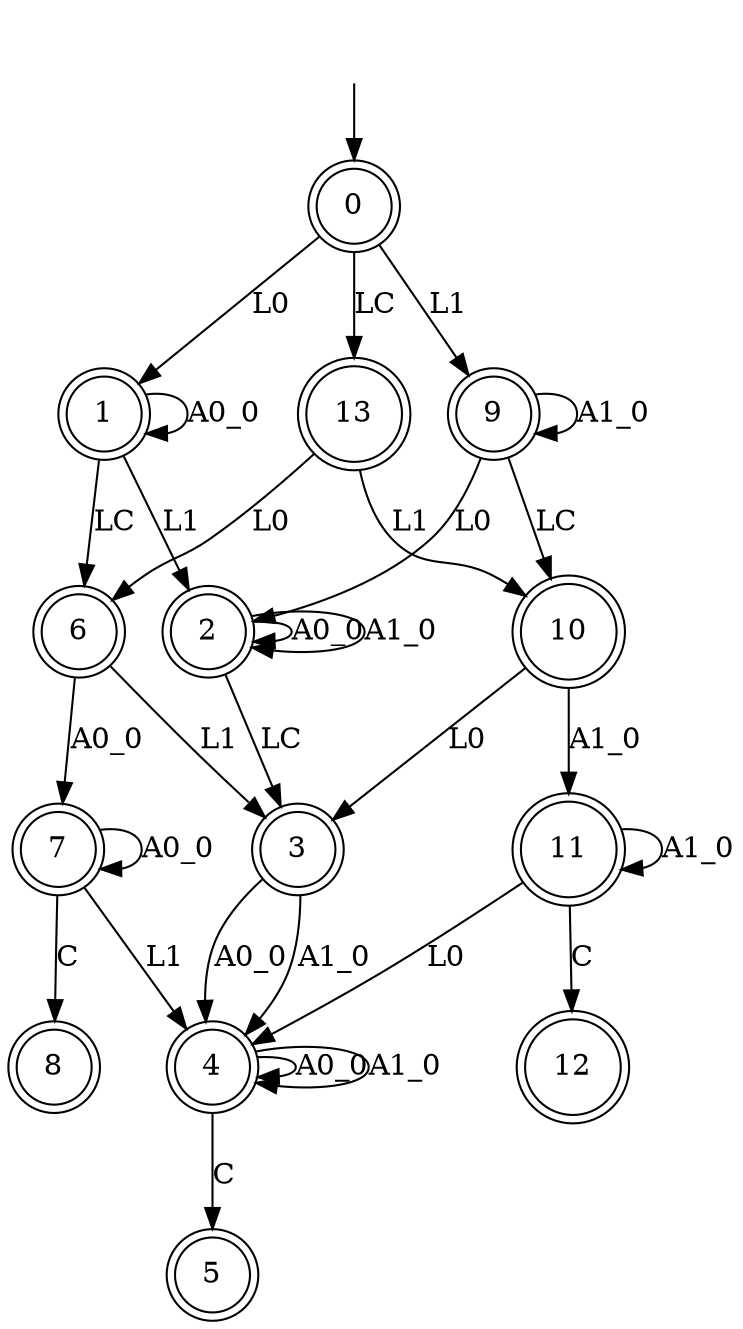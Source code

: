 digraph G {
  0 [ shape="doublecircle" label="0" ];
  1 [ shape="doublecircle" label="1" ];
  2 [ shape="doublecircle" label="2" ];
  3 [ shape="doublecircle" label="3" ];
  4 [ shape="doublecircle" label="4" ];
  5 [ shape="doublecircle" label="5" ];
  6 [ shape="doublecircle" label="6" ];
  7 [ shape="doublecircle" label="7" ];
  8 [ shape="doublecircle" label="8" ];
  9 [ shape="doublecircle" label="9" ];
  10 [ shape="doublecircle" label="10" ];
  11 [ shape="doublecircle" label="11" ];
  12 [ shape="doublecircle" label="12" ];
  13 [ shape="doublecircle" label="13" ];
  0 -> 1 [ label="L0" ];
  1 -> 2 [ label="L1" ];
  2 -> 2 [ label="A0_0" ];
  2 -> 2 [ label="A1_0" ];
  2 -> 3 [ label="LC" ];
  3 -> 4 [ label="A0_0" ];
  4 -> 4 [ label="A0_0" ];
  4 -> 5 [ label="C" ];
  4 -> 4 [ label="A1_0" ];
  3 -> 4 [ label="A1_0" ];
  1 -> 6 [ label="LC" ];
  6 -> 3 [ label="L1" ];
  6 -> 7 [ label="A0_0" ];
  7 -> 7 [ label="A0_0" ];
  7 -> 4 [ label="L1" ];
  7 -> 8 [ label="C" ];
  1 -> 1 [ label="A0_0" ];
  0 -> 9 [ label="L1" ];
  9 -> 9 [ label="A1_0" ];
  9 -> 10 [ label="LC" ];
  10 -> 3 [ label="L0" ];
  10 -> 11 [ label="A1_0" ];
  11 -> 12 [ label="C" ];
  11 -> 4 [ label="L0" ];
  11 -> 11 [ label="A1_0" ];
  9 -> 2 [ label="L0" ];
  0 -> 13 [ label="LC" ];
  13 -> 6 [ label="L0" ];
  13 -> 10 [ label="L1" ];
__start0 [label="", shape=none];
__start0 -> 0  [label=""];
}

